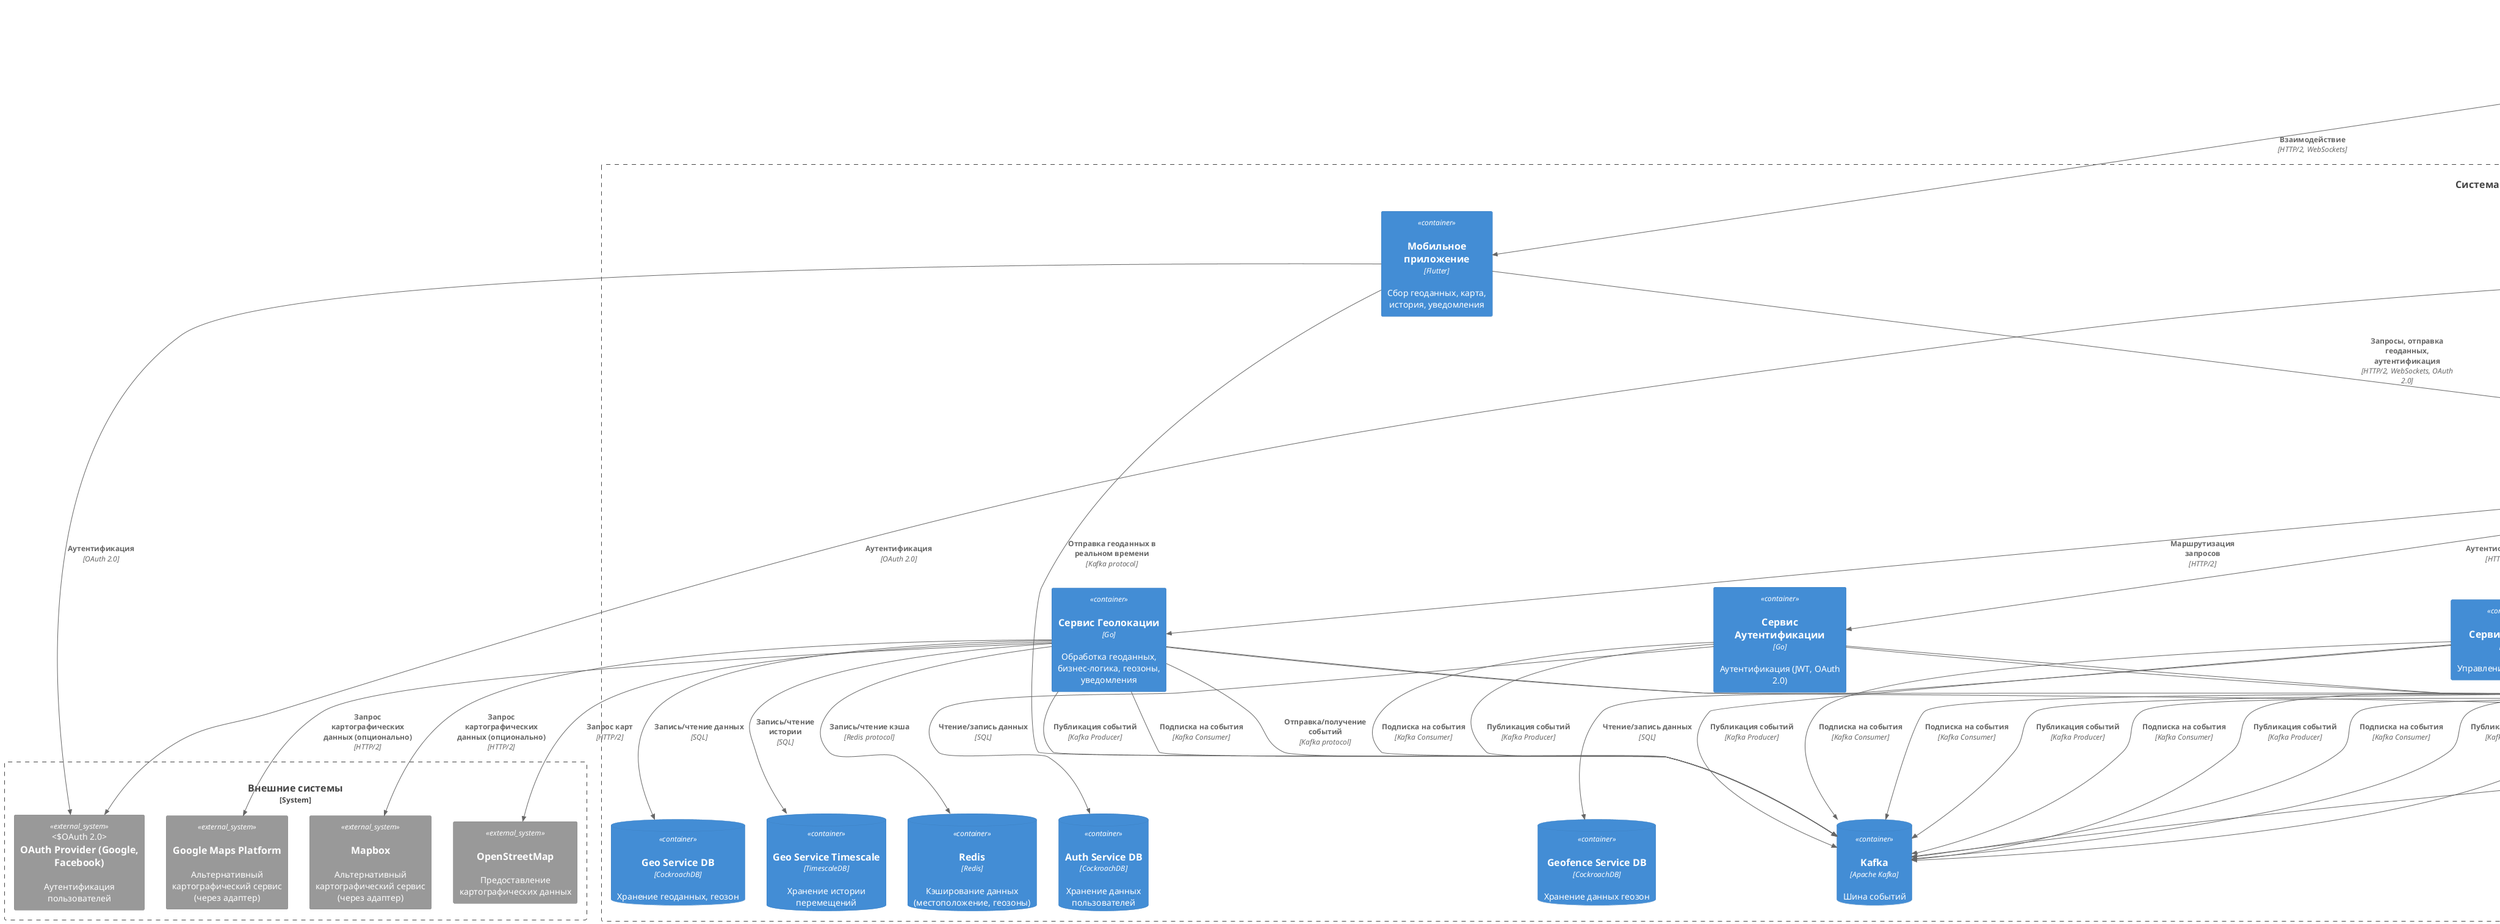 @startuml
!include <c4/C4_Container>

together {
  Person(device_owner, "Владелец устройства", "Мониторинг местоположения, просмотр истории")
  Person(operator, "Оператор системы", "Управление данными, отчеты, доступ")
  Person(business_user, "Бизнес-пользователь", "Анализ геоданных, интеграция")
  Person(third_party, "Третьи стороны", "Получение геоданных через API")
}

System_Boundary(c1, "Система Геолокации (в кластере Kubernetes)") {
  ' Уровень фронтенда
  Container(mobile_app, "Мобильное приложение", "Flutter", "Сбор геоданных, карта, история, уведомления", $sprite="react")
  Container(web_app, "Веб-приложение", "Flutter Web", "Управление устройствами, аналитика, геозоны, пользователи", $sprite="react")

  ' Уровень сервисов
  Container(api_gateway, "API Gateway", "Nginx", "Балансировка, маршрутизация, аутентификация (JWT, OAuth 2.0)", $sprite="nginx")
  Container(geo_service, "Сервис Геолокации", "Go", "Обработка геоданных, бизнес-логика, геозоны, уведомления", $sprite="go")
  Container(auth_service, "Сервис Аутентификации", "Go", "Аутентификация (JWT, OAuth 2.0)", $sprite="go")
  Container(user_service, "Сервис Пользователей", "Go", "Управление пользователями", $sprite="go")
  Container(device_service, "Сервис Устройств", "Go", "Управление устройствами", $sprite="go")
  Container(geofence_service, "Сервис Геозон", "Go", "Управление геозонами", $sprite="go")
  Container(notification_service, "Сервис Уведомлений", "Go", "Отправка уведомлений (push, email)", $sprite="go")
  Container(analytics_service, "Сервис Аналитики", "Go", "Аналитика и отчеты", $sprite="go")

  ' Шина событий Kafka (один инстанс в контексте Kubernetes)
  ContainerDb(kafka, "Kafka", "Apache Kafka", "Шина событий", $sprite="kafka")

  ' Уровень БД, кэша
  ContainerDb(geo_service_db, "Geo Service DB", "CockroachDB", "Хранение геоданных, геозон", $sprite="cockroachdb")
  ContainerDb(geo_service_timescale, "Geo Service Timescale", "TimescaleDB", "Хранение истории перемещений", $sprite="timescaledb")
  ContainerDb(auth_service_db, "Auth Service DB", "CockroachDB", "Хранение данных пользователей", $sprite="cockroachdb")
  ContainerDb(user_service_db, "User Service DB", "CockroachDB", "Хранение данных пользователей", $sprite="cockroachdb")
  ContainerDb(device_service_db, "Device Service DB", "CockroachDB", "Хранение данных устройств", $sprite="cockroachdb")
  ContainerDb(geofence_service_db, "Geofence Service DB", "CockroachDB", "Хранение данных геозон", $sprite="cockroachdb")
  ContainerDb(analytics_service_db, "Analytics Service DB", "CockroachDB", "Хранение данных для аналитики", $sprite="cockroachdb")
  ContainerDb(redis, "Redis", "Redis", "Кэширование данных (местоположение, геозоны)", $sprite="redis")

  ' Внешние системы в контексте Kubernetes
  Container(vault, "Vault", "HashiCorp Vault", "Хранение секретов (токены, API ключи)", $sprite="vault")
  Container(monitoring, "Мониторинг", "Prometheus + Grafana + ELK", "Сбор метрик, логов, оповещения")

  Rel(device_owner, mobile_app, "Взаимодействие", "HTTP/2, WebSockets")
  Rel(operator, web_app, "Взаимодействие", "HTTP/2")
  Rel(business_user, web_app, "Взаимодействие", "HTTP/2")
  Rel(third_party, api_gateway, "Взаимодействие", "HTTP/2")

  Rel(mobile_app, api_gateway, "Запросы, отправка геоданных, аутентификация", "HTTP/2, WebSockets, OAuth 2.0")
  Rel(web_app, api_gateway, "Запросы, управление, аутентификация", "HTTP/2, OAuth 2.0")
  Rel(api_gateway, geo_service, "Маршрутизация запросов", "HTTP/2")
  Rel(api_gateway, auth_service, "Аутентификация", "HTTP/2")
  Rel(api_gateway, user_service, "Запросы к user_service", "HTTP/2")
  Rel(api_gateway, device_service, "Запросы к device_service", "HTTP/2")
  Rel(api_gateway, geofence_service, "Запросы к geofence_service", "HTTP/2")
  Rel(api_gateway, notification_service, "Запросы к notification_service", "HTTP/2")
  Rel(api_gateway, analytics_service, "Запросы к analytics_service", "HTTP/2")

  Rel(geo_service, geo_service_db, "Запись/чтение данных", "SQL")
  Rel(geo_service, geo_service_timescale, "Запись/чтение истории", "SQL")
  Rel(geo_service, redis, "Запись/чтение кэша", "Redis protocol")
  Rel(geo_service, kafka, "Отправка/получение событий", "Kafka protocol")
  Rel(geo_service, vault, "Получение секретов", "Vault API")

  Rel(auth_service, auth_service_db, "Чтение/запись данных", "SQL")
  Rel(auth_service, vault, "Получение секретов", "Vault API")

  Rel(user_service, user_service_db, "Чтение/запись данных", "SQL")
  Rel(user_service, vault, "Получение секретов", "Vault API")

  Rel(device_service, device_service_db, "Чтение/запись данных", "SQL")
  Rel(device_service, vault, "Получение секретов", "Vault API")

  Rel(geofence_service, geofence_service_db, "Чтение/запись данных", "SQL")
  Rel(geofence_service, vault, "Получение секретов", "Vault API")

  Rel(notification_service, vault, "Получение секретов", "Vault API")

  Rel(analytics_service, analytics_service_db, "Чтение данных", "SQL")
  Rel(analytics_service, vault, "Получение секретов", "Vault API")

  Rel(mobile_app, kafka, "Отправка геоданных в реальном времени", "Kafka protocol")

  Rel(geo_service, monitoring, "Отправка метрик и логов", "")
  Rel(api_gateway, monitoring, "Отправка метрик и логов", "")
  Rel(web_app, monitoring, "Отправка метрик и логов", "")
  Rel(auth_service, monitoring, "Отправка метрик и логов", "")
  Rel(user_service, monitoring, "Отправка метрик и логов", "")
  Rel(device_service, monitoring, "Отправка метрик и логов", "")
  Rel(geofence_service, monitoring, "Отправка метрик и логов", "")
  Rel(notification_service, monitoring, "Отправка метрик и логов", "")
  Rel(analytics_service, monitoring, "Отправка метрик и логов", "")

  ' Связи между сервисами через Kafka
    together {
      Rel(geo_service, kafka, "Публикация событий", "Kafka Producer")
      Rel(auth_service, kafka, "Публикация событий", "Kafka Producer")
      Rel(user_service, kafka, "Публикация событий", "Kafka Producer")
      Rel(device_service, kafka, "Публикация событий", "Kafka Producer")
      Rel(geofence_service, kafka, "Публикация событий", "Kafka Producer")
      Rel(notification_service, kafka, "Публикация событий", "Kafka Producer")
      Rel(analytics_service, kafka, "Публикация событий", "Kafka Producer")
      Rel(geo_service, kafka, "Подписка на события", "Kafka Consumer")
      Rel(auth_service, kafka, "Подписка на события", "Kafka Consumer")
      Rel(user_service, kafka, "Подписка на события", "Kafka Consumer")
      Rel(device_service, kafka, "Подписка на события", "Kafka Consumer")
      Rel(geofence_service, kafka, "Подписка на события", "Kafka Consumer")
      Rel(notification_service, kafka, "Подписка на события", "Kafka Consumer")
      Rel(analytics_service, kafka, "Подписка на события", "Kafka Consumer")
    }
}

System_Boundary(external_systems, "Внешние системы", " ") {
  System_Ext(openstreetmap, "OpenStreetMap", "Предоставление картографических данных", "HTTP/2")
  System_Ext(google_maps, "Google Maps Platform", "Альтернативный картографический сервис (через адаптер)", "HTTP/2")
  System_Ext(mapbox, "Mapbox", "Альтернативный картографический сервис (через адаптер)", "HTTP/2")
  System_Ext(auth_provider, "OAuth Provider (Google, Facebook)", "Аутентификация пользователей", "OAuth 2.0")
}

Rel(geo_service, openstreetmap, "Запрос карт", "HTTP/2")
Rel(geo_service, google_maps, "Запрос картографических данных (опционально)", "HTTP/2")
Rel(geo_service, mapbox, "Запрос картографических данных (опционально)", "HTTP/2")
Rel(mobile_app, auth_provider, "Аутентификация", "OAuth 2.0")
Rel(web_app, auth_provider, "Аутентификация", "OAuth 2.0")

@enduml